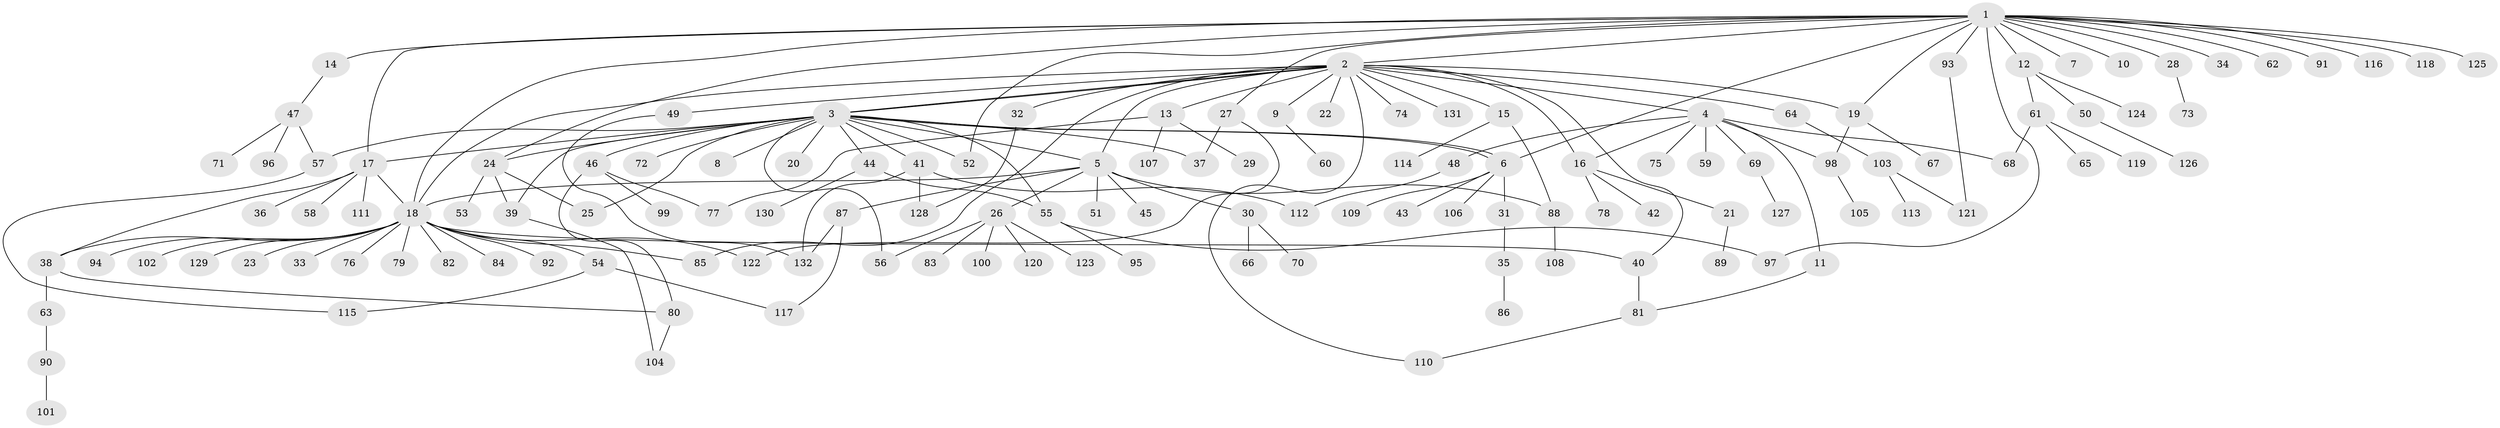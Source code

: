 // Generated by graph-tools (version 1.1) at 2025/01/03/09/25 03:01:37]
// undirected, 132 vertices, 169 edges
graph export_dot {
graph [start="1"]
  node [color=gray90,style=filled];
  1;
  2;
  3;
  4;
  5;
  6;
  7;
  8;
  9;
  10;
  11;
  12;
  13;
  14;
  15;
  16;
  17;
  18;
  19;
  20;
  21;
  22;
  23;
  24;
  25;
  26;
  27;
  28;
  29;
  30;
  31;
  32;
  33;
  34;
  35;
  36;
  37;
  38;
  39;
  40;
  41;
  42;
  43;
  44;
  45;
  46;
  47;
  48;
  49;
  50;
  51;
  52;
  53;
  54;
  55;
  56;
  57;
  58;
  59;
  60;
  61;
  62;
  63;
  64;
  65;
  66;
  67;
  68;
  69;
  70;
  71;
  72;
  73;
  74;
  75;
  76;
  77;
  78;
  79;
  80;
  81;
  82;
  83;
  84;
  85;
  86;
  87;
  88;
  89;
  90;
  91;
  92;
  93;
  94;
  95;
  96;
  97;
  98;
  99;
  100;
  101;
  102;
  103;
  104;
  105;
  106;
  107;
  108;
  109;
  110;
  111;
  112;
  113;
  114;
  115;
  116;
  117;
  118;
  119;
  120;
  121;
  122;
  123;
  124;
  125;
  126;
  127;
  128;
  129;
  130;
  131;
  132;
  1 -- 2;
  1 -- 6;
  1 -- 7;
  1 -- 10;
  1 -- 12;
  1 -- 14;
  1 -- 17;
  1 -- 18;
  1 -- 19;
  1 -- 24;
  1 -- 27;
  1 -- 28;
  1 -- 34;
  1 -- 52;
  1 -- 62;
  1 -- 91;
  1 -- 93;
  1 -- 97;
  1 -- 116;
  1 -- 118;
  1 -- 125;
  2 -- 3;
  2 -- 3;
  2 -- 4;
  2 -- 5;
  2 -- 9;
  2 -- 13;
  2 -- 15;
  2 -- 16;
  2 -- 18;
  2 -- 19;
  2 -- 22;
  2 -- 32;
  2 -- 40;
  2 -- 49;
  2 -- 64;
  2 -- 74;
  2 -- 85;
  2 -- 110;
  2 -- 131;
  3 -- 5;
  3 -- 6;
  3 -- 6;
  3 -- 8;
  3 -- 17;
  3 -- 20;
  3 -- 24;
  3 -- 25;
  3 -- 37;
  3 -- 39;
  3 -- 41;
  3 -- 44;
  3 -- 46;
  3 -- 52;
  3 -- 55;
  3 -- 56;
  3 -- 57;
  3 -- 72;
  4 -- 11;
  4 -- 16;
  4 -- 48;
  4 -- 59;
  4 -- 68;
  4 -- 69;
  4 -- 75;
  4 -- 98;
  5 -- 18;
  5 -- 26;
  5 -- 30;
  5 -- 45;
  5 -- 51;
  5 -- 87;
  5 -- 88;
  6 -- 31;
  6 -- 43;
  6 -- 106;
  6 -- 109;
  9 -- 60;
  11 -- 81;
  12 -- 50;
  12 -- 61;
  12 -- 124;
  13 -- 29;
  13 -- 77;
  13 -- 107;
  14 -- 47;
  15 -- 88;
  15 -- 114;
  16 -- 21;
  16 -- 42;
  16 -- 78;
  17 -- 18;
  17 -- 36;
  17 -- 38;
  17 -- 58;
  17 -- 111;
  18 -- 23;
  18 -- 33;
  18 -- 38;
  18 -- 40;
  18 -- 54;
  18 -- 76;
  18 -- 79;
  18 -- 82;
  18 -- 84;
  18 -- 85;
  18 -- 92;
  18 -- 94;
  18 -- 102;
  18 -- 122;
  18 -- 129;
  19 -- 67;
  19 -- 98;
  21 -- 89;
  24 -- 25;
  24 -- 39;
  24 -- 53;
  26 -- 56;
  26 -- 83;
  26 -- 100;
  26 -- 120;
  26 -- 123;
  27 -- 37;
  27 -- 122;
  28 -- 73;
  30 -- 66;
  30 -- 70;
  31 -- 35;
  32 -- 128;
  35 -- 86;
  38 -- 63;
  38 -- 80;
  39 -- 104;
  40 -- 81;
  41 -- 112;
  41 -- 128;
  41 -- 132;
  44 -- 55;
  44 -- 130;
  46 -- 77;
  46 -- 80;
  46 -- 99;
  47 -- 57;
  47 -- 71;
  47 -- 96;
  48 -- 112;
  49 -- 132;
  50 -- 126;
  54 -- 115;
  54 -- 117;
  55 -- 95;
  55 -- 97;
  57 -- 115;
  61 -- 65;
  61 -- 68;
  61 -- 119;
  63 -- 90;
  64 -- 103;
  69 -- 127;
  80 -- 104;
  81 -- 110;
  87 -- 117;
  87 -- 132;
  88 -- 108;
  90 -- 101;
  93 -- 121;
  98 -- 105;
  103 -- 113;
  103 -- 121;
}
